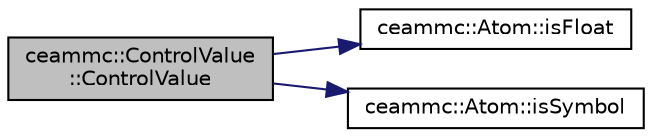 digraph "ceammc::ControlValue::ControlValue"
{
  edge [fontname="Helvetica",fontsize="10",labelfontname="Helvetica",labelfontsize="10"];
  node [fontname="Helvetica",fontsize="10",shape=record];
  rankdir="LR";
  Node1 [label="ceammc::ControlValue\l::ControlValue",height=0.2,width=0.4,color="black", fillcolor="grey75", style="filled" fontcolor="black"];
  Node1 -> Node2 [color="midnightblue",fontsize="10",style="solid",fontname="Helvetica"];
  Node2 [label="ceammc::Atom::isFloat",height=0.2,width=0.4,color="black", fillcolor="white", style="filled",URL="$classceammc_1_1_atom.html#a0f1cf78bc426ca9563ef73112e1f01ba"];
  Node1 -> Node3 [color="midnightblue",fontsize="10",style="solid",fontname="Helvetica"];
  Node3 [label="ceammc::Atom::isSymbol",height=0.2,width=0.4,color="black", fillcolor="white", style="filled",URL="$classceammc_1_1_atom.html#a2c4bb5cf0db422ac820ffb70f20c4d42"];
}
